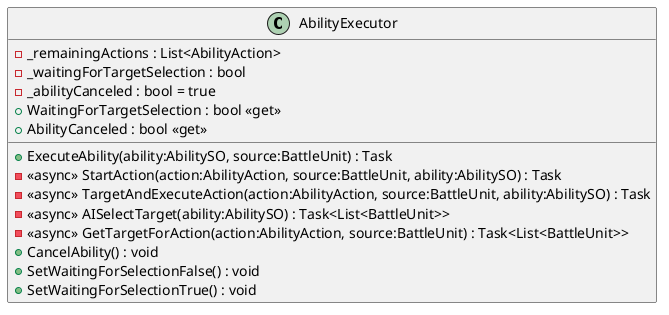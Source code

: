 @startuml
class AbilityExecutor {
    - _remainingActions : List<AbilityAction>
    - _waitingForTargetSelection : bool
    - _abilityCanceled : bool = true
    + WaitingForTargetSelection : bool <<get>>
    + AbilityCanceled : bool <<get>>
    + ExecuteAbility(ability:AbilitySO, source:BattleUnit) : Task
    - <<async>> StartAction(action:AbilityAction, source:BattleUnit, ability:AbilitySO) : Task
    - <<async>> TargetAndExecuteAction(action:AbilityAction, source:BattleUnit, ability:AbilitySO) : Task
    - <<async>> AISelectTarget(ability:AbilitySO) : Task<List<BattleUnit>>
    - <<async>> GetTargetForAction(action:AbilityAction, source:BattleUnit) : Task<List<BattleUnit>>
    + CancelAbility() : void
    + SetWaitingForSelectionFalse() : void
    + SetWaitingForSelectionTrue() : void
}
@enduml
